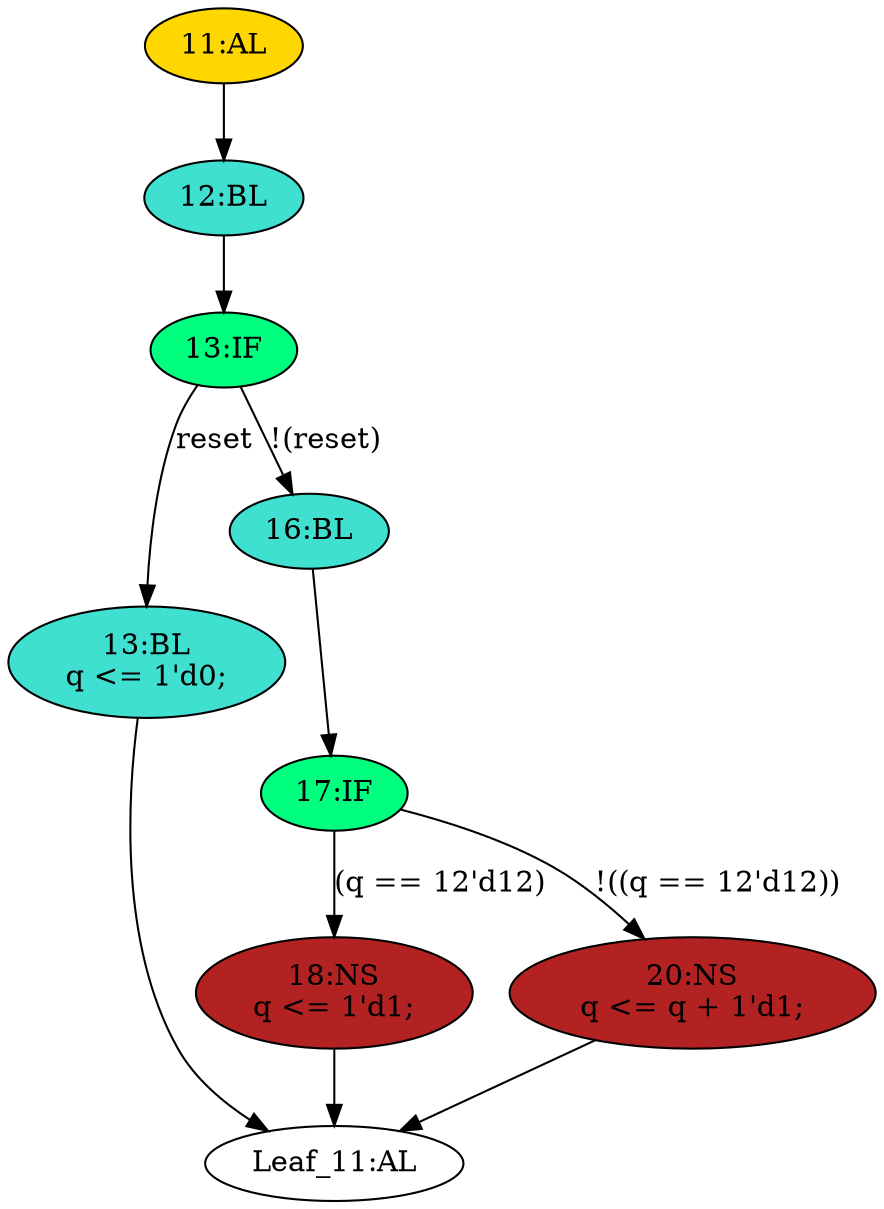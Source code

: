 strict digraph "" {
	node [label="\N"];
	"17:IF"	[ast="<pyverilog.vparser.ast.IfStatement object at 0x7f84a46a1350>",
		fillcolor=springgreen,
		label="17:IF",
		statements="[]",
		style=filled,
		typ=IfStatement];
	"18:NS"	[ast="<pyverilog.vparser.ast.NonblockingSubstitution object at 0x7f84a46a16d0>",
		fillcolor=firebrick,
		label="18:NS
q <= 1'd1;",
		statements="[<pyverilog.vparser.ast.NonblockingSubstitution object at 0x7f84a46a16d0>]",
		style=filled,
		typ=NonblockingSubstitution];
	"17:IF" -> "18:NS"	[cond="['q']",
		label="(q == 12'd12)",
		lineno=17];
	"20:NS"	[ast="<pyverilog.vparser.ast.NonblockingSubstitution object at 0x7f84a46a1490>",
		fillcolor=firebrick,
		label="20:NS
q <= q + 1'd1;",
		statements="[<pyverilog.vparser.ast.NonblockingSubstitution object at 0x7f84a46a1490>]",
		style=filled,
		typ=NonblockingSubstitution];
	"17:IF" -> "20:NS"	[cond="['q']",
		label="!((q == 12'd12))",
		lineno=17];
	"13:IF"	[ast="<pyverilog.vparser.ast.IfStatement object at 0x7f84a46a1a10>",
		fillcolor=springgreen,
		label="13:IF",
		statements="[]",
		style=filled,
		typ=IfStatement];
	"13:BL"	[ast="<pyverilog.vparser.ast.Block object at 0x7f84a46a1a90>",
		fillcolor=turquoise,
		label="13:BL
q <= 1'd0;",
		statements="[<pyverilog.vparser.ast.NonblockingSubstitution object at 0x7f84a46a1ad0>]",
		style=filled,
		typ=Block];
	"13:IF" -> "13:BL"	[cond="['reset']",
		label=reset,
		lineno=13];
	"16:BL"	[ast="<pyverilog.vparser.ast.Block object at 0x7f84a46a1a50>",
		fillcolor=turquoise,
		label="16:BL",
		statements="[]",
		style=filled,
		typ=Block];
	"13:IF" -> "16:BL"	[cond="['reset']",
		label="!(reset)",
		lineno=13];
	"Leaf_11:AL"	[def_var="['q']",
		label="Leaf_11:AL"];
	"18:NS" -> "Leaf_11:AL"	[cond="[]",
		lineno=None];
	"13:BL" -> "Leaf_11:AL"	[cond="[]",
		lineno=None];
	"12:BL"	[ast="<pyverilog.vparser.ast.Block object at 0x7f84a46a19d0>",
		fillcolor=turquoise,
		label="12:BL",
		statements="[]",
		style=filled,
		typ=Block];
	"12:BL" -> "13:IF"	[cond="[]",
		lineno=None];
	"20:NS" -> "Leaf_11:AL"	[cond="[]",
		lineno=None];
	"11:AL"	[ast="<pyverilog.vparser.ast.Always object at 0x7f84a46a18d0>",
		clk_sens=True,
		fillcolor=gold,
		label="11:AL",
		sens="['clk']",
		statements="[]",
		style=filled,
		typ=Always,
		use_var="['q', 'reset']"];
	"11:AL" -> "12:BL"	[cond="[]",
		lineno=None];
	"16:BL" -> "17:IF"	[cond="[]",
		lineno=None];
}
